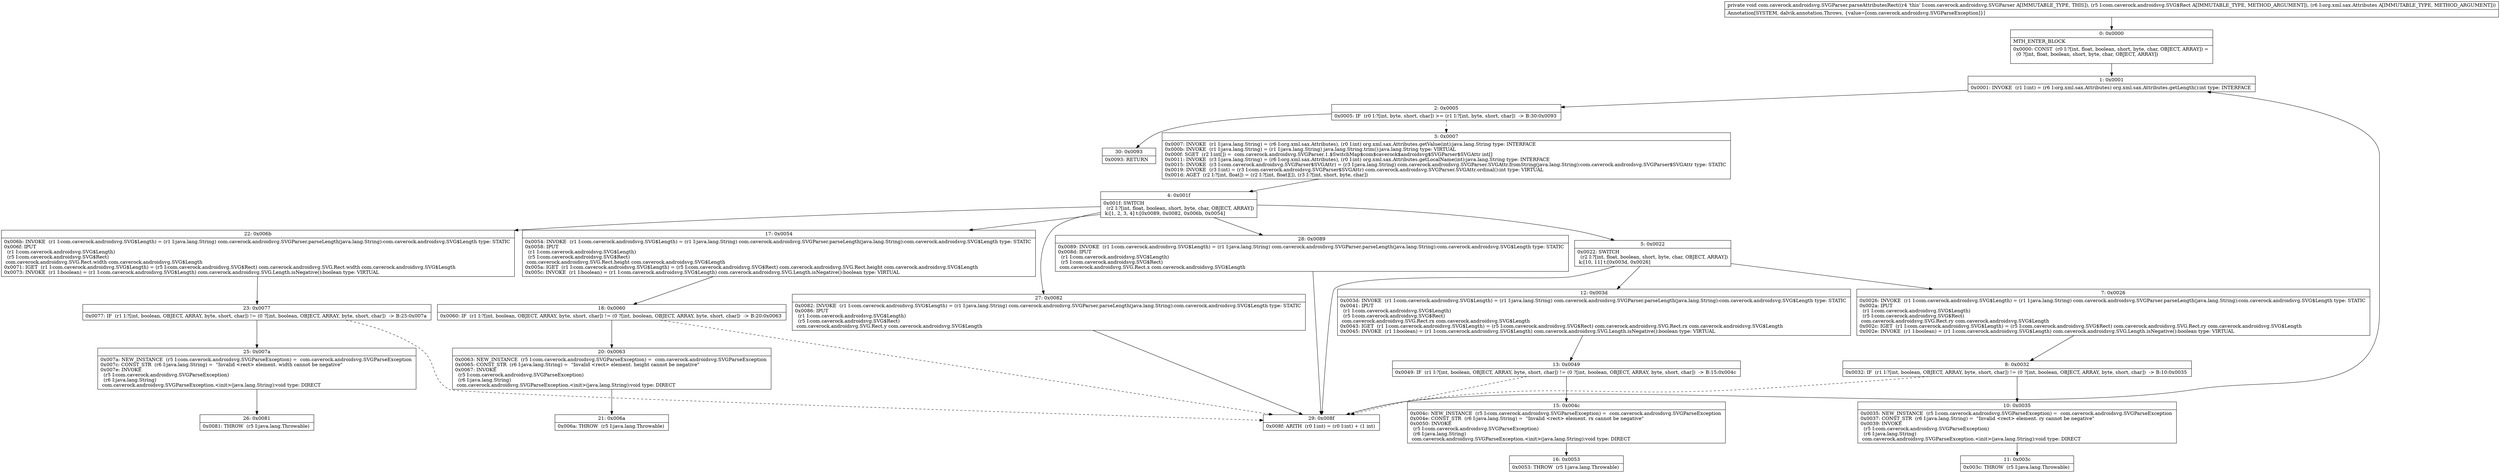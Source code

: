 digraph "CFG forcom.caverock.androidsvg.SVGParser.parseAttributesRect(Lcom\/caverock\/androidsvg\/SVG$Rect;Lorg\/xml\/sax\/Attributes;)V" {
Node_0 [shape=record,label="{0\:\ 0x0000|MTH_ENTER_BLOCK\l|0x0000: CONST  (r0 I:?[int, float, boolean, short, byte, char, OBJECT, ARRAY]) = \l  (0 ?[int, float, boolean, short, byte, char, OBJECT, ARRAY])\l \l}"];
Node_1 [shape=record,label="{1\:\ 0x0001|0x0001: INVOKE  (r1 I:int) = (r6 I:org.xml.sax.Attributes) org.xml.sax.Attributes.getLength():int type: INTERFACE \l}"];
Node_2 [shape=record,label="{2\:\ 0x0005|0x0005: IF  (r0 I:?[int, byte, short, char]) \>= (r1 I:?[int, byte, short, char])  \-\> B:30:0x0093 \l}"];
Node_3 [shape=record,label="{3\:\ 0x0007|0x0007: INVOKE  (r1 I:java.lang.String) = (r6 I:org.xml.sax.Attributes), (r0 I:int) org.xml.sax.Attributes.getValue(int):java.lang.String type: INTERFACE \l0x000b: INVOKE  (r1 I:java.lang.String) = (r1 I:java.lang.String) java.lang.String.trim():java.lang.String type: VIRTUAL \l0x000f: SGET  (r2 I:int[]) =  com.caverock.androidsvg.SVGParser.1.$SwitchMap$com$caverock$androidsvg$SVGParser$SVGAttr int[] \l0x0011: INVOKE  (r3 I:java.lang.String) = (r6 I:org.xml.sax.Attributes), (r0 I:int) org.xml.sax.Attributes.getLocalName(int):java.lang.String type: INTERFACE \l0x0015: INVOKE  (r3 I:com.caverock.androidsvg.SVGParser$SVGAttr) = (r3 I:java.lang.String) com.caverock.androidsvg.SVGParser.SVGAttr.fromString(java.lang.String):com.caverock.androidsvg.SVGParser$SVGAttr type: STATIC \l0x0019: INVOKE  (r3 I:int) = (r3 I:com.caverock.androidsvg.SVGParser$SVGAttr) com.caverock.androidsvg.SVGParser.SVGAttr.ordinal():int type: VIRTUAL \l0x001d: AGET  (r2 I:?[int, float]) = (r2 I:?[int, float][]), (r3 I:?[int, short, byte, char]) \l}"];
Node_4 [shape=record,label="{4\:\ 0x001f|0x001f: SWITCH  \l  (r2 I:?[int, float, boolean, short, byte, char, OBJECT, ARRAY])\l k:[1, 2, 3, 4] t:[0x0089, 0x0082, 0x006b, 0x0054] \l}"];
Node_5 [shape=record,label="{5\:\ 0x0022|0x0022: SWITCH  \l  (r2 I:?[int, float, boolean, short, byte, char, OBJECT, ARRAY])\l k:[10, 11] t:[0x003d, 0x0026] \l}"];
Node_7 [shape=record,label="{7\:\ 0x0026|0x0026: INVOKE  (r1 I:com.caverock.androidsvg.SVG$Length) = (r1 I:java.lang.String) com.caverock.androidsvg.SVGParser.parseLength(java.lang.String):com.caverock.androidsvg.SVG$Length type: STATIC \l0x002a: IPUT  \l  (r1 I:com.caverock.androidsvg.SVG$Length)\l  (r5 I:com.caverock.androidsvg.SVG$Rect)\l com.caverock.androidsvg.SVG.Rect.ry com.caverock.androidsvg.SVG$Length \l0x002c: IGET  (r1 I:com.caverock.androidsvg.SVG$Length) = (r5 I:com.caverock.androidsvg.SVG$Rect) com.caverock.androidsvg.SVG.Rect.ry com.caverock.androidsvg.SVG$Length \l0x002e: INVOKE  (r1 I:boolean) = (r1 I:com.caverock.androidsvg.SVG$Length) com.caverock.androidsvg.SVG.Length.isNegative():boolean type: VIRTUAL \l}"];
Node_8 [shape=record,label="{8\:\ 0x0032|0x0032: IF  (r1 I:?[int, boolean, OBJECT, ARRAY, byte, short, char]) != (0 ?[int, boolean, OBJECT, ARRAY, byte, short, char])  \-\> B:10:0x0035 \l}"];
Node_10 [shape=record,label="{10\:\ 0x0035|0x0035: NEW_INSTANCE  (r5 I:com.caverock.androidsvg.SVGParseException) =  com.caverock.androidsvg.SVGParseException \l0x0037: CONST_STR  (r6 I:java.lang.String) =  \"Invalid \<rect\> element. ry cannot be negative\" \l0x0039: INVOKE  \l  (r5 I:com.caverock.androidsvg.SVGParseException)\l  (r6 I:java.lang.String)\l com.caverock.androidsvg.SVGParseException.\<init\>(java.lang.String):void type: DIRECT \l}"];
Node_11 [shape=record,label="{11\:\ 0x003c|0x003c: THROW  (r5 I:java.lang.Throwable) \l}"];
Node_12 [shape=record,label="{12\:\ 0x003d|0x003d: INVOKE  (r1 I:com.caverock.androidsvg.SVG$Length) = (r1 I:java.lang.String) com.caverock.androidsvg.SVGParser.parseLength(java.lang.String):com.caverock.androidsvg.SVG$Length type: STATIC \l0x0041: IPUT  \l  (r1 I:com.caverock.androidsvg.SVG$Length)\l  (r5 I:com.caverock.androidsvg.SVG$Rect)\l com.caverock.androidsvg.SVG.Rect.rx com.caverock.androidsvg.SVG$Length \l0x0043: IGET  (r1 I:com.caverock.androidsvg.SVG$Length) = (r5 I:com.caverock.androidsvg.SVG$Rect) com.caverock.androidsvg.SVG.Rect.rx com.caverock.androidsvg.SVG$Length \l0x0045: INVOKE  (r1 I:boolean) = (r1 I:com.caverock.androidsvg.SVG$Length) com.caverock.androidsvg.SVG.Length.isNegative():boolean type: VIRTUAL \l}"];
Node_13 [shape=record,label="{13\:\ 0x0049|0x0049: IF  (r1 I:?[int, boolean, OBJECT, ARRAY, byte, short, char]) != (0 ?[int, boolean, OBJECT, ARRAY, byte, short, char])  \-\> B:15:0x004c \l}"];
Node_15 [shape=record,label="{15\:\ 0x004c|0x004c: NEW_INSTANCE  (r5 I:com.caverock.androidsvg.SVGParseException) =  com.caverock.androidsvg.SVGParseException \l0x004e: CONST_STR  (r6 I:java.lang.String) =  \"Invalid \<rect\> element. rx cannot be negative\" \l0x0050: INVOKE  \l  (r5 I:com.caverock.androidsvg.SVGParseException)\l  (r6 I:java.lang.String)\l com.caverock.androidsvg.SVGParseException.\<init\>(java.lang.String):void type: DIRECT \l}"];
Node_16 [shape=record,label="{16\:\ 0x0053|0x0053: THROW  (r5 I:java.lang.Throwable) \l}"];
Node_17 [shape=record,label="{17\:\ 0x0054|0x0054: INVOKE  (r1 I:com.caverock.androidsvg.SVG$Length) = (r1 I:java.lang.String) com.caverock.androidsvg.SVGParser.parseLength(java.lang.String):com.caverock.androidsvg.SVG$Length type: STATIC \l0x0058: IPUT  \l  (r1 I:com.caverock.androidsvg.SVG$Length)\l  (r5 I:com.caverock.androidsvg.SVG$Rect)\l com.caverock.androidsvg.SVG.Rect.height com.caverock.androidsvg.SVG$Length \l0x005a: IGET  (r1 I:com.caverock.androidsvg.SVG$Length) = (r5 I:com.caverock.androidsvg.SVG$Rect) com.caverock.androidsvg.SVG.Rect.height com.caverock.androidsvg.SVG$Length \l0x005c: INVOKE  (r1 I:boolean) = (r1 I:com.caverock.androidsvg.SVG$Length) com.caverock.androidsvg.SVG.Length.isNegative():boolean type: VIRTUAL \l}"];
Node_18 [shape=record,label="{18\:\ 0x0060|0x0060: IF  (r1 I:?[int, boolean, OBJECT, ARRAY, byte, short, char]) != (0 ?[int, boolean, OBJECT, ARRAY, byte, short, char])  \-\> B:20:0x0063 \l}"];
Node_20 [shape=record,label="{20\:\ 0x0063|0x0063: NEW_INSTANCE  (r5 I:com.caverock.androidsvg.SVGParseException) =  com.caverock.androidsvg.SVGParseException \l0x0065: CONST_STR  (r6 I:java.lang.String) =  \"Invalid \<rect\> element. height cannot be negative\" \l0x0067: INVOKE  \l  (r5 I:com.caverock.androidsvg.SVGParseException)\l  (r6 I:java.lang.String)\l com.caverock.androidsvg.SVGParseException.\<init\>(java.lang.String):void type: DIRECT \l}"];
Node_21 [shape=record,label="{21\:\ 0x006a|0x006a: THROW  (r5 I:java.lang.Throwable) \l}"];
Node_22 [shape=record,label="{22\:\ 0x006b|0x006b: INVOKE  (r1 I:com.caverock.androidsvg.SVG$Length) = (r1 I:java.lang.String) com.caverock.androidsvg.SVGParser.parseLength(java.lang.String):com.caverock.androidsvg.SVG$Length type: STATIC \l0x006f: IPUT  \l  (r1 I:com.caverock.androidsvg.SVG$Length)\l  (r5 I:com.caverock.androidsvg.SVG$Rect)\l com.caverock.androidsvg.SVG.Rect.width com.caverock.androidsvg.SVG$Length \l0x0071: IGET  (r1 I:com.caverock.androidsvg.SVG$Length) = (r5 I:com.caverock.androidsvg.SVG$Rect) com.caverock.androidsvg.SVG.Rect.width com.caverock.androidsvg.SVG$Length \l0x0073: INVOKE  (r1 I:boolean) = (r1 I:com.caverock.androidsvg.SVG$Length) com.caverock.androidsvg.SVG.Length.isNegative():boolean type: VIRTUAL \l}"];
Node_23 [shape=record,label="{23\:\ 0x0077|0x0077: IF  (r1 I:?[int, boolean, OBJECT, ARRAY, byte, short, char]) != (0 ?[int, boolean, OBJECT, ARRAY, byte, short, char])  \-\> B:25:0x007a \l}"];
Node_25 [shape=record,label="{25\:\ 0x007a|0x007a: NEW_INSTANCE  (r5 I:com.caverock.androidsvg.SVGParseException) =  com.caverock.androidsvg.SVGParseException \l0x007c: CONST_STR  (r6 I:java.lang.String) =  \"Invalid \<rect\> element. width cannot be negative\" \l0x007e: INVOKE  \l  (r5 I:com.caverock.androidsvg.SVGParseException)\l  (r6 I:java.lang.String)\l com.caverock.androidsvg.SVGParseException.\<init\>(java.lang.String):void type: DIRECT \l}"];
Node_26 [shape=record,label="{26\:\ 0x0081|0x0081: THROW  (r5 I:java.lang.Throwable) \l}"];
Node_27 [shape=record,label="{27\:\ 0x0082|0x0082: INVOKE  (r1 I:com.caverock.androidsvg.SVG$Length) = (r1 I:java.lang.String) com.caverock.androidsvg.SVGParser.parseLength(java.lang.String):com.caverock.androidsvg.SVG$Length type: STATIC \l0x0086: IPUT  \l  (r1 I:com.caverock.androidsvg.SVG$Length)\l  (r5 I:com.caverock.androidsvg.SVG$Rect)\l com.caverock.androidsvg.SVG.Rect.y com.caverock.androidsvg.SVG$Length \l}"];
Node_28 [shape=record,label="{28\:\ 0x0089|0x0089: INVOKE  (r1 I:com.caverock.androidsvg.SVG$Length) = (r1 I:java.lang.String) com.caverock.androidsvg.SVGParser.parseLength(java.lang.String):com.caverock.androidsvg.SVG$Length type: STATIC \l0x008d: IPUT  \l  (r1 I:com.caverock.androidsvg.SVG$Length)\l  (r5 I:com.caverock.androidsvg.SVG$Rect)\l com.caverock.androidsvg.SVG.Rect.x com.caverock.androidsvg.SVG$Length \l}"];
Node_29 [shape=record,label="{29\:\ 0x008f|0x008f: ARITH  (r0 I:int) = (r0 I:int) + (1 int) \l}"];
Node_30 [shape=record,label="{30\:\ 0x0093|0x0093: RETURN   \l}"];
MethodNode[shape=record,label="{private void com.caverock.androidsvg.SVGParser.parseAttributesRect((r4 'this' I:com.caverock.androidsvg.SVGParser A[IMMUTABLE_TYPE, THIS]), (r5 I:com.caverock.androidsvg.SVG$Rect A[IMMUTABLE_TYPE, METHOD_ARGUMENT]), (r6 I:org.xml.sax.Attributes A[IMMUTABLE_TYPE, METHOD_ARGUMENT]))  | Annotation[SYSTEM, dalvik.annotation.Throws, \{value=[com.caverock.androidsvg.SVGParseException]\}]\l}"];
MethodNode -> Node_0;
Node_0 -> Node_1;
Node_1 -> Node_2;
Node_2 -> Node_3[style=dashed];
Node_2 -> Node_30;
Node_3 -> Node_4;
Node_4 -> Node_5;
Node_4 -> Node_17;
Node_4 -> Node_22;
Node_4 -> Node_27;
Node_4 -> Node_28;
Node_5 -> Node_7;
Node_5 -> Node_12;
Node_5 -> Node_29;
Node_7 -> Node_8;
Node_8 -> Node_10;
Node_8 -> Node_29[style=dashed];
Node_10 -> Node_11;
Node_12 -> Node_13;
Node_13 -> Node_15;
Node_13 -> Node_29[style=dashed];
Node_15 -> Node_16;
Node_17 -> Node_18;
Node_18 -> Node_20;
Node_18 -> Node_29[style=dashed];
Node_20 -> Node_21;
Node_22 -> Node_23;
Node_23 -> Node_25;
Node_23 -> Node_29[style=dashed];
Node_25 -> Node_26;
Node_27 -> Node_29;
Node_28 -> Node_29;
Node_29 -> Node_1;
}


